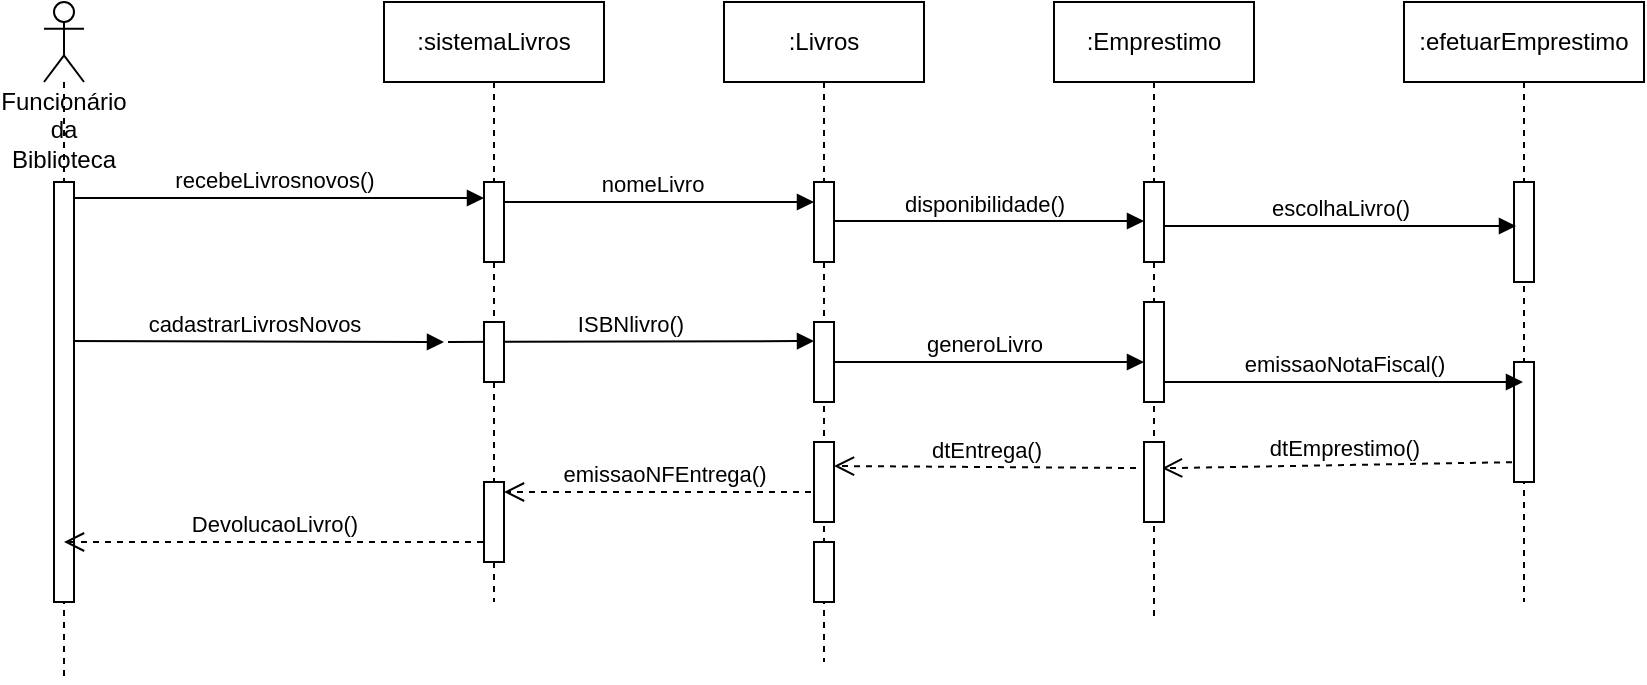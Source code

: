 <mxfile version="13.8.8" type="github">
  <diagram id="8-qFMdN2M5BpMNW03hwC" name="Page-1">
    <mxGraphModel dx="900" dy="533" grid="1" gridSize="10" guides="1" tooltips="1" connect="1" arrows="1" fold="1" page="1" pageScale="1" pageWidth="1169" pageHeight="827" math="0" shadow="0">
      <root>
        <mxCell id="0" />
        <mxCell id="1" parent="0" />
        <mxCell id="RcH9cWTwy_EmR8gQbs1w-32" value="emissaoNFEntrega()" style="html=1;verticalAlign=bottom;endArrow=open;dashed=1;endSize=8;" edge="1" parent="1" source="RcH9cWTwy_EmR8gQbs1w-7">
          <mxGeometry relative="1" as="geometry">
            <mxPoint x="469.5" y="325" as="sourcePoint" />
            <mxPoint x="310" y="325" as="targetPoint" />
          </mxGeometry>
        </mxCell>
        <mxCell id="RcH9cWTwy_EmR8gQbs1w-29" value="dtEmprestimo()" style="html=1;verticalAlign=bottom;endArrow=open;dashed=1;endSize=8;exitX=0.5;exitY=0.833;exitDx=0;exitDy=0;exitPerimeter=0;entryX=0.54;entryY=0.752;entryDx=0;entryDy=0;entryPerimeter=0;" edge="1" parent="1" source="RcH9cWTwy_EmR8gQbs1w-26" target="RcH9cWTwy_EmR8gQbs1w-12">
          <mxGeometry relative="1" as="geometry">
            <mxPoint x="810" y="320" as="sourcePoint" />
            <mxPoint x="640" y="320" as="targetPoint" />
          </mxGeometry>
        </mxCell>
        <mxCell id="RcH9cWTwy_EmR8gQbs1w-17" value="disponibilidade()" style="html=1;verticalAlign=bottom;endArrow=block;" edge="1" parent="1">
          <mxGeometry width="80" relative="1" as="geometry">
            <mxPoint x="470" y="189.5" as="sourcePoint" />
            <mxPoint x="630" y="189.5" as="targetPoint" />
          </mxGeometry>
        </mxCell>
        <mxCell id="RcH9cWTwy_EmR8gQbs1w-16" value="generoLivro" style="html=1;verticalAlign=bottom;endArrow=block;" edge="1" parent="1">
          <mxGeometry width="80" relative="1" as="geometry">
            <mxPoint x="470" y="260" as="sourcePoint" />
            <mxPoint x="630" y="260" as="targetPoint" />
          </mxGeometry>
        </mxCell>
        <mxCell id="RcH9cWTwy_EmR8gQbs1w-10" value="ISBNlivro()" style="html=1;verticalAlign=bottom;endArrow=block;" edge="1" parent="1">
          <mxGeometry width="80" relative="1" as="geometry">
            <mxPoint x="282" y="250" as="sourcePoint" />
            <mxPoint x="465" y="249.5" as="targetPoint" />
          </mxGeometry>
        </mxCell>
        <mxCell id="RcH9cWTwy_EmR8gQbs1w-9" value="nomeLivro" style="html=1;verticalAlign=bottom;endArrow=block;exitX=0.2;exitY=0.25;exitDx=0;exitDy=0;exitPerimeter=0;" edge="1" parent="1" source="RcH9cWTwy_EmR8gQbs1w-3" target="RcH9cWTwy_EmR8gQbs1w-8">
          <mxGeometry width="80" relative="1" as="geometry">
            <mxPoint x="330" y="178" as="sourcePoint" />
            <mxPoint x="460" y="178" as="targetPoint" />
          </mxGeometry>
        </mxCell>
        <mxCell id="RcH9cWTwy_EmR8gQbs1w-5" value="cadastrarLivrosNovos" style="html=1;verticalAlign=bottom;endArrow=block;" edge="1" parent="1">
          <mxGeometry width="80" relative="1" as="geometry">
            <mxPoint x="89.5" y="249.5" as="sourcePoint" />
            <mxPoint x="280" y="250" as="targetPoint" />
          </mxGeometry>
        </mxCell>
        <mxCell id="RcH9cWTwy_EmR8gQbs1w-2" value="recebeLivrosnovos()" style="html=1;verticalAlign=bottom;endArrow=block;entryX=0;entryY=0.2;entryDx=0;entryDy=0;entryPerimeter=0;" edge="1" parent="1" source="YvCRl8Iy_vgOIxh5A2Na-1" target="RcH9cWTwy_EmR8gQbs1w-3">
          <mxGeometry width="80" relative="1" as="geometry">
            <mxPoint x="130" y="180" as="sourcePoint" />
            <mxPoint x="230" y="183" as="targetPoint" />
          </mxGeometry>
        </mxCell>
        <mxCell id="YvCRl8Iy_vgOIxh5A2Na-1" value="Funcionário da Biblioteca" style="shape=umlLifeline;participant=umlActor;perimeter=lifelinePerimeter;whiteSpace=wrap;html=1;container=1;collapsible=0;recursiveResize=0;verticalAlign=top;spacingTop=36;outlineConnect=0;" parent="1" vertex="1">
          <mxGeometry x="80" y="80" width="20" height="340" as="geometry" />
        </mxCell>
        <mxCell id="RcH9cWTwy_EmR8gQbs1w-4" value="" style="html=1;points=[];perimeter=orthogonalPerimeter;" vertex="1" parent="YvCRl8Iy_vgOIxh5A2Na-1">
          <mxGeometry x="5" y="90" width="10" height="210" as="geometry" />
        </mxCell>
        <mxCell id="RcH9cWTwy_EmR8gQbs1w-1" value=":sistemaLivros" style="shape=umlLifeline;perimeter=lifelinePerimeter;whiteSpace=wrap;html=1;container=1;collapsible=0;recursiveResize=0;outlineConnect=0;" vertex="1" parent="1">
          <mxGeometry x="250" y="80" width="110" height="300" as="geometry" />
        </mxCell>
        <mxCell id="RcH9cWTwy_EmR8gQbs1w-3" value="" style="html=1;points=[];perimeter=orthogonalPerimeter;" vertex="1" parent="RcH9cWTwy_EmR8gQbs1w-1">
          <mxGeometry x="50" y="90" width="10" height="40" as="geometry" />
        </mxCell>
        <mxCell id="RcH9cWTwy_EmR8gQbs1w-6" value="" style="html=1;points=[];perimeter=orthogonalPerimeter;" vertex="1" parent="RcH9cWTwy_EmR8gQbs1w-1">
          <mxGeometry x="50" y="160" width="10" height="30" as="geometry" />
        </mxCell>
        <mxCell id="RcH9cWTwy_EmR8gQbs1w-33" value="" style="html=1;points=[];perimeter=orthogonalPerimeter;" vertex="1" parent="RcH9cWTwy_EmR8gQbs1w-1">
          <mxGeometry x="50" y="240" width="10" height="40" as="geometry" />
        </mxCell>
        <mxCell id="RcH9cWTwy_EmR8gQbs1w-7" value=":Livros" style="shape=umlLifeline;perimeter=lifelinePerimeter;whiteSpace=wrap;html=1;container=1;collapsible=0;recursiveResize=0;outlineConnect=0;" vertex="1" parent="1">
          <mxGeometry x="420" y="80" width="100" height="330" as="geometry" />
        </mxCell>
        <mxCell id="RcH9cWTwy_EmR8gQbs1w-8" value="" style="html=1;points=[];perimeter=orthogonalPerimeter;" vertex="1" parent="RcH9cWTwy_EmR8gQbs1w-7">
          <mxGeometry x="45" y="90" width="10" height="40" as="geometry" />
        </mxCell>
        <mxCell id="RcH9cWTwy_EmR8gQbs1w-11" value="" style="html=1;points=[];perimeter=orthogonalPerimeter;" vertex="1" parent="RcH9cWTwy_EmR8gQbs1w-7">
          <mxGeometry x="45" y="160" width="10" height="40" as="geometry" />
        </mxCell>
        <mxCell id="RcH9cWTwy_EmR8gQbs1w-31" value="" style="html=1;points=[];perimeter=orthogonalPerimeter;" vertex="1" parent="RcH9cWTwy_EmR8gQbs1w-7">
          <mxGeometry x="45" y="220" width="10" height="40" as="geometry" />
        </mxCell>
        <mxCell id="RcH9cWTwy_EmR8gQbs1w-35" value="" style="html=1;points=[];perimeter=orthogonalPerimeter;" vertex="1" parent="RcH9cWTwy_EmR8gQbs1w-7">
          <mxGeometry x="45" y="270" width="10" height="30" as="geometry" />
        </mxCell>
        <mxCell id="RcH9cWTwy_EmR8gQbs1w-12" value=":Emprestimo" style="shape=umlLifeline;perimeter=lifelinePerimeter;whiteSpace=wrap;html=1;container=1;collapsible=0;recursiveResize=0;outlineConnect=0;" vertex="1" parent="1">
          <mxGeometry x="585" y="80" width="100" height="310" as="geometry" />
        </mxCell>
        <mxCell id="RcH9cWTwy_EmR8gQbs1w-15" value="" style="html=1;points=[];perimeter=orthogonalPerimeter;" vertex="1" parent="RcH9cWTwy_EmR8gQbs1w-12">
          <mxGeometry x="45" y="150" width="10" height="50" as="geometry" />
        </mxCell>
        <mxCell id="RcH9cWTwy_EmR8gQbs1w-13" value="" style="html=1;points=[];perimeter=orthogonalPerimeter;" vertex="1" parent="RcH9cWTwy_EmR8gQbs1w-12">
          <mxGeometry x="45" y="90" width="10" height="40" as="geometry" />
        </mxCell>
        <mxCell id="RcH9cWTwy_EmR8gQbs1w-27" value="" style="html=1;points=[];perimeter=orthogonalPerimeter;" vertex="1" parent="RcH9cWTwy_EmR8gQbs1w-12">
          <mxGeometry x="45" y="220" width="10" height="40" as="geometry" />
        </mxCell>
        <mxCell id="RcH9cWTwy_EmR8gQbs1w-18" value=":efetuarEmprestimo" style="shape=umlLifeline;perimeter=lifelinePerimeter;whiteSpace=wrap;html=1;container=1;collapsible=0;recursiveResize=0;outlineConnect=0;" vertex="1" parent="1">
          <mxGeometry x="760" y="80" width="120" height="300" as="geometry" />
        </mxCell>
        <mxCell id="RcH9cWTwy_EmR8gQbs1w-19" value="" style="html=1;points=[];perimeter=orthogonalPerimeter;" vertex="1" parent="RcH9cWTwy_EmR8gQbs1w-18">
          <mxGeometry x="55" y="90" width="10" height="50" as="geometry" />
        </mxCell>
        <mxCell id="RcH9cWTwy_EmR8gQbs1w-26" value="" style="html=1;points=[];perimeter=orthogonalPerimeter;" vertex="1" parent="RcH9cWTwy_EmR8gQbs1w-18">
          <mxGeometry x="55" y="180" width="10" height="60" as="geometry" />
        </mxCell>
        <mxCell id="RcH9cWTwy_EmR8gQbs1w-24" value="escolhaLivro()" style="html=1;verticalAlign=bottom;endArrow=block;entryX=0.1;entryY=0.44;entryDx=0;entryDy=0;entryPerimeter=0;" edge="1" parent="1" target="RcH9cWTwy_EmR8gQbs1w-19">
          <mxGeometry width="80" relative="1" as="geometry">
            <mxPoint x="640" y="192" as="sourcePoint" />
            <mxPoint x="810" y="190" as="targetPoint" />
          </mxGeometry>
        </mxCell>
        <mxCell id="RcH9cWTwy_EmR8gQbs1w-25" value="emissaoNotaFiscal()" style="html=1;verticalAlign=bottom;endArrow=block;" edge="1" parent="1">
          <mxGeometry width="80" relative="1" as="geometry">
            <mxPoint x="640" y="270" as="sourcePoint" />
            <mxPoint x="819.5" y="270" as="targetPoint" />
          </mxGeometry>
        </mxCell>
        <mxCell id="RcH9cWTwy_EmR8gQbs1w-30" value="dtEntrega()" style="html=1;verticalAlign=bottom;endArrow=open;dashed=1;endSize=8;entryX=1;entryY=0.3;entryDx=0;entryDy=0;entryPerimeter=0;exitX=-0.4;exitY=0.325;exitDx=0;exitDy=0;exitPerimeter=0;" edge="1" parent="1" source="RcH9cWTwy_EmR8gQbs1w-27" target="RcH9cWTwy_EmR8gQbs1w-31">
          <mxGeometry relative="1" as="geometry">
            <mxPoint x="655" y="329.98" as="sourcePoint" />
            <mxPoint x="475" y="330" as="targetPoint" />
          </mxGeometry>
        </mxCell>
        <mxCell id="RcH9cWTwy_EmR8gQbs1w-34" value="DevolucaoLivro()" style="html=1;verticalAlign=bottom;endArrow=open;dashed=1;endSize=8;" edge="1" parent="1" target="YvCRl8Iy_vgOIxh5A2Na-1">
          <mxGeometry relative="1" as="geometry">
            <mxPoint x="299.5" y="350" as="sourcePoint" />
            <mxPoint x="140" y="350" as="targetPoint" />
          </mxGeometry>
        </mxCell>
      </root>
    </mxGraphModel>
  </diagram>
</mxfile>
